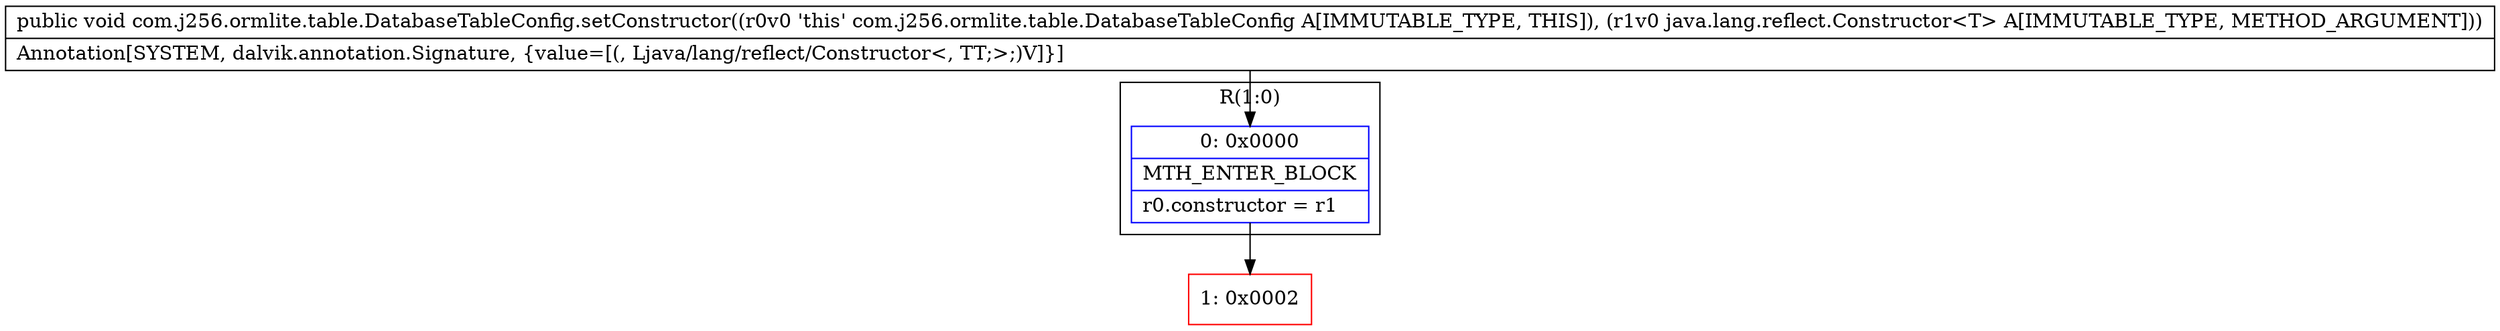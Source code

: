 digraph "CFG forcom.j256.ormlite.table.DatabaseTableConfig.setConstructor(Ljava\/lang\/reflect\/Constructor;)V" {
subgraph cluster_Region_1298605955 {
label = "R(1:0)";
node [shape=record,color=blue];
Node_0 [shape=record,label="{0\:\ 0x0000|MTH_ENTER_BLOCK\l|r0.constructor = r1\l}"];
}
Node_1 [shape=record,color=red,label="{1\:\ 0x0002}"];
MethodNode[shape=record,label="{public void com.j256.ormlite.table.DatabaseTableConfig.setConstructor((r0v0 'this' com.j256.ormlite.table.DatabaseTableConfig A[IMMUTABLE_TYPE, THIS]), (r1v0 java.lang.reflect.Constructor\<T\> A[IMMUTABLE_TYPE, METHOD_ARGUMENT]))  | Annotation[SYSTEM, dalvik.annotation.Signature, \{value=[(, Ljava\/lang\/reflect\/Constructor\<, TT;\>;)V]\}]\l}"];
MethodNode -> Node_0;
Node_0 -> Node_1;
}

